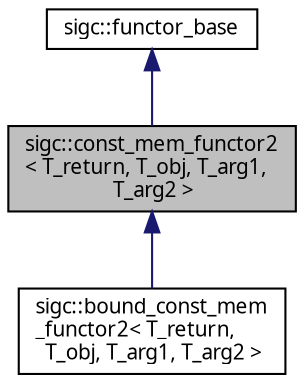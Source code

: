 digraph "sigc::const_mem_functor2&lt; T_return, T_obj, T_arg1, T_arg2 &gt;"
{
  edge [fontname="Sans",fontsize="10",labelfontname="Sans",labelfontsize="10"];
  node [fontname="Sans",fontsize="10",shape=record];
  Node1 [label="sigc::const_mem_functor2\l\< T_return, T_obj, T_arg1,\l T_arg2 \>",height=0.2,width=0.4,color="black", fillcolor="grey75", style="filled" fontcolor="black"];
  Node2 -> Node1 [dir="back",color="midnightblue",fontsize="10",style="solid",fontname="Sans"];
  Node2 [label="sigc::functor_base",height=0.2,width=0.4,color="black", fillcolor="white", style="filled",URL="$structsigc_1_1functor__base.html",tooltip="A hint to the compiler."];
  Node1 -> Node3 [dir="back",color="midnightblue",fontsize="10",style="solid",fontname="Sans"];
  Node3 [label="sigc::bound_const_mem\l_functor2\< T_return,\l T_obj, T_arg1, T_arg2 \>",height=0.2,width=0.4,color="black", fillcolor="white", style="filled",URL="$classsigc_1_1bound__const__mem__functor2.html",tooltip="bound_const_mem_functor2 encapsulates a const method with 2 arguments and an object instance..."];
}
